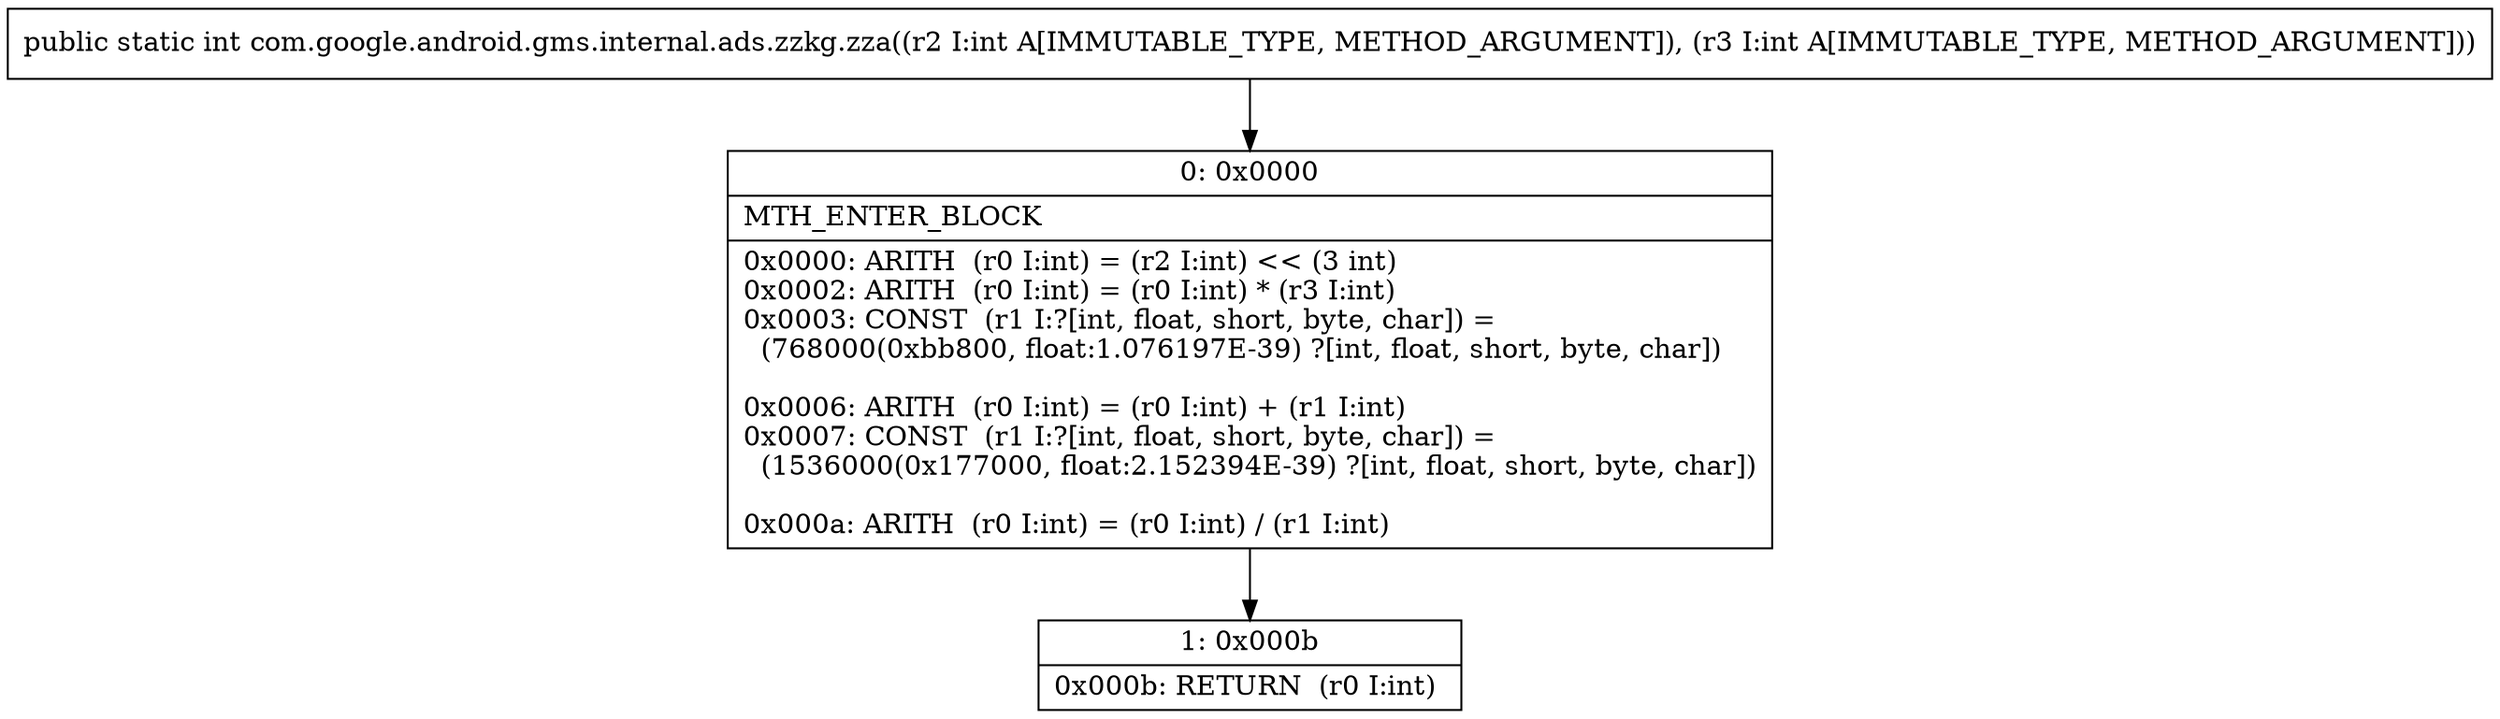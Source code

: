 digraph "CFG forcom.google.android.gms.internal.ads.zzkg.zza(II)I" {
Node_0 [shape=record,label="{0\:\ 0x0000|MTH_ENTER_BLOCK\l|0x0000: ARITH  (r0 I:int) = (r2 I:int) \<\< (3 int) \l0x0002: ARITH  (r0 I:int) = (r0 I:int) * (r3 I:int) \l0x0003: CONST  (r1 I:?[int, float, short, byte, char]) = \l  (768000(0xbb800, float:1.076197E\-39) ?[int, float, short, byte, char])\l \l0x0006: ARITH  (r0 I:int) = (r0 I:int) + (r1 I:int) \l0x0007: CONST  (r1 I:?[int, float, short, byte, char]) = \l  (1536000(0x177000, float:2.152394E\-39) ?[int, float, short, byte, char])\l \l0x000a: ARITH  (r0 I:int) = (r0 I:int) \/ (r1 I:int) \l}"];
Node_1 [shape=record,label="{1\:\ 0x000b|0x000b: RETURN  (r0 I:int) \l}"];
MethodNode[shape=record,label="{public static int com.google.android.gms.internal.ads.zzkg.zza((r2 I:int A[IMMUTABLE_TYPE, METHOD_ARGUMENT]), (r3 I:int A[IMMUTABLE_TYPE, METHOD_ARGUMENT])) }"];
MethodNode -> Node_0;
Node_0 -> Node_1;
}

